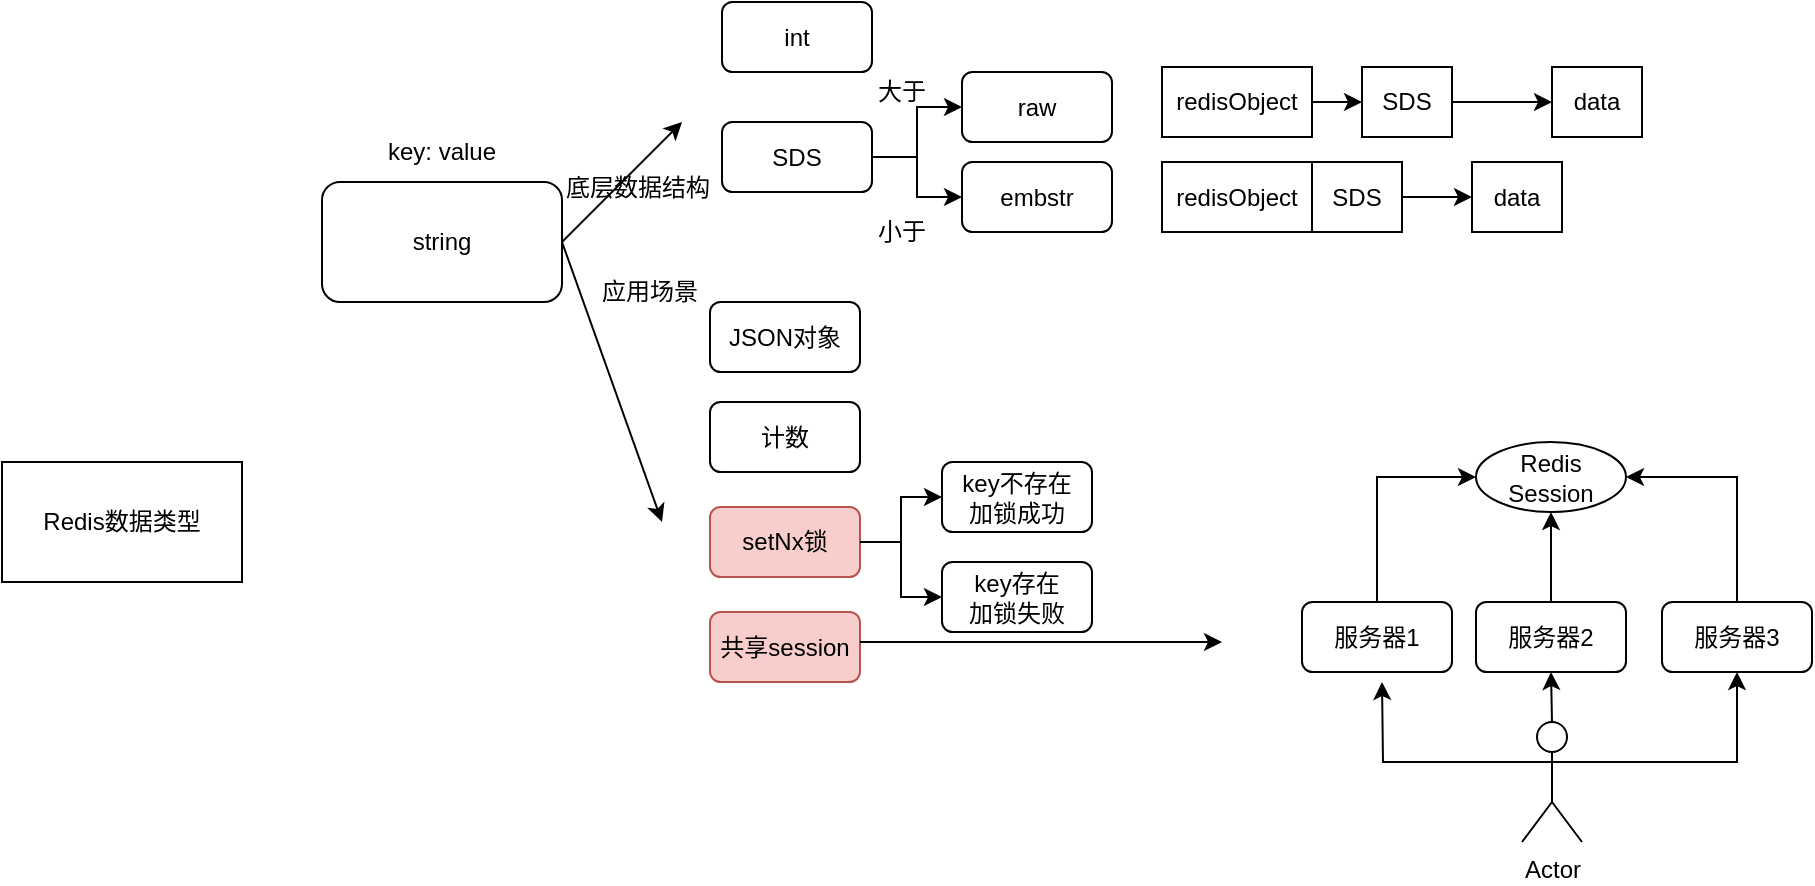 <mxfile version="23.1.5" type="github">
  <diagram name="第 1 页" id="HRI6HFqbembIRXhMBwum">
    <mxGraphModel dx="1026" dy="557" grid="1" gridSize="10" guides="1" tooltips="1" connect="1" arrows="1" fold="1" page="1" pageScale="1" pageWidth="827" pageHeight="1169" math="0" shadow="0">
      <root>
        <mxCell id="0" />
        <mxCell id="1" parent="0" />
        <mxCell id="NOwIhGnmyXpUeejoqsLg-1" value="Redis数据类型" style="rounded=0;whiteSpace=wrap;html=1;" vertex="1" parent="1">
          <mxGeometry x="90" y="240" width="120" height="60" as="geometry" />
        </mxCell>
        <mxCell id="NOwIhGnmyXpUeejoqsLg-2" value="string" style="rounded=1;whiteSpace=wrap;html=1;" vertex="1" parent="1">
          <mxGeometry x="250" y="100" width="120" height="60" as="geometry" />
        </mxCell>
        <mxCell id="NOwIhGnmyXpUeejoqsLg-3" value="key: value" style="text;html=1;align=center;verticalAlign=middle;whiteSpace=wrap;rounded=0;" vertex="1" parent="1">
          <mxGeometry x="280" y="70" width="60" height="30" as="geometry" />
        </mxCell>
        <mxCell id="NOwIhGnmyXpUeejoqsLg-8" value="" style="endArrow=classic;html=1;rounded=0;" edge="1" parent="1">
          <mxGeometry width="50" height="50" relative="1" as="geometry">
            <mxPoint x="370" y="130" as="sourcePoint" />
            <mxPoint x="430" y="70" as="targetPoint" />
          </mxGeometry>
        </mxCell>
        <mxCell id="NOwIhGnmyXpUeejoqsLg-34" value="" style="group" vertex="1" connectable="0" parent="1">
          <mxGeometry x="450" y="10" width="460" height="130" as="geometry" />
        </mxCell>
        <mxCell id="NOwIhGnmyXpUeejoqsLg-6" value="int" style="rounded=1;whiteSpace=wrap;html=1;" vertex="1" parent="NOwIhGnmyXpUeejoqsLg-34">
          <mxGeometry width="75" height="35" as="geometry" />
        </mxCell>
        <mxCell id="NOwIhGnmyXpUeejoqsLg-7" value="SDS" style="rounded=1;whiteSpace=wrap;html=1;" vertex="1" parent="NOwIhGnmyXpUeejoqsLg-34">
          <mxGeometry y="60" width="75" height="35" as="geometry" />
        </mxCell>
        <mxCell id="NOwIhGnmyXpUeejoqsLg-9" value="raw" style="rounded=1;whiteSpace=wrap;html=1;" vertex="1" parent="NOwIhGnmyXpUeejoqsLg-34">
          <mxGeometry x="120" y="35" width="75" height="35" as="geometry" />
        </mxCell>
        <mxCell id="NOwIhGnmyXpUeejoqsLg-15" style="edgeStyle=orthogonalEdgeStyle;rounded=0;orthogonalLoop=1;jettySize=auto;html=1;exitX=1;exitY=0.5;exitDx=0;exitDy=0;entryX=0;entryY=0.5;entryDx=0;entryDy=0;" edge="1" parent="NOwIhGnmyXpUeejoqsLg-34" source="NOwIhGnmyXpUeejoqsLg-7" target="NOwIhGnmyXpUeejoqsLg-9">
          <mxGeometry relative="1" as="geometry" />
        </mxCell>
        <mxCell id="NOwIhGnmyXpUeejoqsLg-10" value="embstr" style="rounded=1;whiteSpace=wrap;html=1;" vertex="1" parent="NOwIhGnmyXpUeejoqsLg-34">
          <mxGeometry x="120" y="80" width="75" height="35" as="geometry" />
        </mxCell>
        <mxCell id="NOwIhGnmyXpUeejoqsLg-16" style="edgeStyle=orthogonalEdgeStyle;rounded=0;orthogonalLoop=1;jettySize=auto;html=1;exitX=1;exitY=0.5;exitDx=0;exitDy=0;entryX=0;entryY=0.5;entryDx=0;entryDy=0;" edge="1" parent="NOwIhGnmyXpUeejoqsLg-34" source="NOwIhGnmyXpUeejoqsLg-7" target="NOwIhGnmyXpUeejoqsLg-10">
          <mxGeometry relative="1" as="geometry" />
        </mxCell>
        <mxCell id="NOwIhGnmyXpUeejoqsLg-19" value="" style="group" vertex="1" connectable="0" parent="NOwIhGnmyXpUeejoqsLg-34">
          <mxGeometry x="220" y="80" width="120" height="35" as="geometry" />
        </mxCell>
        <mxCell id="NOwIhGnmyXpUeejoqsLg-17" value="redisObject" style="rounded=0;whiteSpace=wrap;html=1;" vertex="1" parent="NOwIhGnmyXpUeejoqsLg-19">
          <mxGeometry width="75" height="35" as="geometry" />
        </mxCell>
        <mxCell id="NOwIhGnmyXpUeejoqsLg-18" value="SDS" style="rounded=0;whiteSpace=wrap;html=1;" vertex="1" parent="NOwIhGnmyXpUeejoqsLg-19">
          <mxGeometry x="75" width="45" height="35" as="geometry" />
        </mxCell>
        <mxCell id="NOwIhGnmyXpUeejoqsLg-20" value="" style="group" vertex="1" connectable="0" parent="NOwIhGnmyXpUeejoqsLg-34">
          <mxGeometry x="300" y="80" width="120" height="35" as="geometry" />
        </mxCell>
        <mxCell id="NOwIhGnmyXpUeejoqsLg-22" value="data" style="rounded=0;whiteSpace=wrap;html=1;" vertex="1" parent="NOwIhGnmyXpUeejoqsLg-20">
          <mxGeometry x="75" width="45" height="35" as="geometry" />
        </mxCell>
        <mxCell id="NOwIhGnmyXpUeejoqsLg-23" style="edgeStyle=orthogonalEdgeStyle;rounded=0;orthogonalLoop=1;jettySize=auto;html=1;exitX=1;exitY=0.5;exitDx=0;exitDy=0;entryX=0;entryY=0.5;entryDx=0;entryDy=0;" edge="1" parent="NOwIhGnmyXpUeejoqsLg-34" source="NOwIhGnmyXpUeejoqsLg-18" target="NOwIhGnmyXpUeejoqsLg-22">
          <mxGeometry relative="1" as="geometry" />
        </mxCell>
        <mxCell id="NOwIhGnmyXpUeejoqsLg-24" value="SDS" style="rounded=0;whiteSpace=wrap;html=1;" vertex="1" parent="NOwIhGnmyXpUeejoqsLg-34">
          <mxGeometry x="320" y="32.5" width="45" height="35" as="geometry" />
        </mxCell>
        <mxCell id="NOwIhGnmyXpUeejoqsLg-25" value="" style="group" vertex="1" connectable="0" parent="NOwIhGnmyXpUeejoqsLg-34">
          <mxGeometry x="340" y="32.5" width="120" height="35" as="geometry" />
        </mxCell>
        <mxCell id="NOwIhGnmyXpUeejoqsLg-26" value="data" style="rounded=0;whiteSpace=wrap;html=1;" vertex="1" parent="NOwIhGnmyXpUeejoqsLg-25">
          <mxGeometry x="75" width="45" height="35" as="geometry" />
        </mxCell>
        <mxCell id="NOwIhGnmyXpUeejoqsLg-27" style="edgeStyle=orthogonalEdgeStyle;rounded=0;orthogonalLoop=1;jettySize=auto;html=1;exitX=1;exitY=0.5;exitDx=0;exitDy=0;entryX=0;entryY=0.5;entryDx=0;entryDy=0;" edge="1" parent="NOwIhGnmyXpUeejoqsLg-34" source="NOwIhGnmyXpUeejoqsLg-24" target="NOwIhGnmyXpUeejoqsLg-26">
          <mxGeometry relative="1" as="geometry" />
        </mxCell>
        <mxCell id="NOwIhGnmyXpUeejoqsLg-31" style="edgeStyle=orthogonalEdgeStyle;rounded=0;orthogonalLoop=1;jettySize=auto;html=1;exitX=1;exitY=0.5;exitDx=0;exitDy=0;" edge="1" parent="NOwIhGnmyXpUeejoqsLg-34" source="NOwIhGnmyXpUeejoqsLg-29" target="NOwIhGnmyXpUeejoqsLg-24">
          <mxGeometry relative="1" as="geometry" />
        </mxCell>
        <mxCell id="NOwIhGnmyXpUeejoqsLg-29" value="redisObject" style="rounded=0;whiteSpace=wrap;html=1;" vertex="1" parent="NOwIhGnmyXpUeejoqsLg-34">
          <mxGeometry x="220" y="32.5" width="75" height="35" as="geometry" />
        </mxCell>
        <mxCell id="NOwIhGnmyXpUeejoqsLg-36" value="小于" style="text;html=1;align=center;verticalAlign=middle;whiteSpace=wrap;rounded=0;" vertex="1" parent="NOwIhGnmyXpUeejoqsLg-34">
          <mxGeometry x="60" y="100" width="60" height="30" as="geometry" />
        </mxCell>
        <mxCell id="NOwIhGnmyXpUeejoqsLg-37" style="edgeStyle=orthogonalEdgeStyle;rounded=0;orthogonalLoop=1;jettySize=auto;html=1;exitX=0.5;exitY=1;exitDx=0;exitDy=0;" edge="1" parent="NOwIhGnmyXpUeejoqsLg-34" source="NOwIhGnmyXpUeejoqsLg-36" target="NOwIhGnmyXpUeejoqsLg-36">
          <mxGeometry relative="1" as="geometry" />
        </mxCell>
        <mxCell id="NOwIhGnmyXpUeejoqsLg-38" value="大于" style="text;html=1;align=center;verticalAlign=middle;whiteSpace=wrap;rounded=0;" vertex="1" parent="NOwIhGnmyXpUeejoqsLg-34">
          <mxGeometry x="60" y="30" width="60" height="30" as="geometry" />
        </mxCell>
        <mxCell id="NOwIhGnmyXpUeejoqsLg-35" value="底层数据结构" style="text;html=1;align=center;verticalAlign=middle;whiteSpace=wrap;rounded=0;" vertex="1" parent="1">
          <mxGeometry x="370" y="90" width="76" height="25" as="geometry" />
        </mxCell>
        <mxCell id="NOwIhGnmyXpUeejoqsLg-39" value="" style="endArrow=classic;html=1;rounded=0;" edge="1" parent="1">
          <mxGeometry width="50" height="50" relative="1" as="geometry">
            <mxPoint x="370" y="130" as="sourcePoint" />
            <mxPoint x="420" y="270" as="targetPoint" />
          </mxGeometry>
        </mxCell>
        <mxCell id="NOwIhGnmyXpUeejoqsLg-40" value="应用场景" style="text;html=1;align=center;verticalAlign=middle;whiteSpace=wrap;rounded=0;" vertex="1" parent="1">
          <mxGeometry x="384" y="140" width="60" height="30" as="geometry" />
        </mxCell>
        <mxCell id="NOwIhGnmyXpUeejoqsLg-41" value="JSON对象" style="rounded=1;whiteSpace=wrap;html=1;" vertex="1" parent="1">
          <mxGeometry x="444" y="160" width="75" height="35" as="geometry" />
        </mxCell>
        <mxCell id="NOwIhGnmyXpUeejoqsLg-42" value="计数" style="rounded=1;whiteSpace=wrap;html=1;" vertex="1" parent="1">
          <mxGeometry x="444" y="210" width="75" height="35" as="geometry" />
        </mxCell>
        <mxCell id="NOwIhGnmyXpUeejoqsLg-48" value="共享session" style="rounded=1;whiteSpace=wrap;html=1;fillColor=#f8cecc;strokeColor=#b85450;" vertex="1" parent="1">
          <mxGeometry x="444" y="315" width="75" height="35" as="geometry" />
        </mxCell>
        <mxCell id="NOwIhGnmyXpUeejoqsLg-49" value="" style="group" vertex="1" connectable="0" parent="1">
          <mxGeometry x="444" y="240" width="191" height="85" as="geometry" />
        </mxCell>
        <mxCell id="NOwIhGnmyXpUeejoqsLg-43" value="setNx锁" style="rounded=1;whiteSpace=wrap;html=1;fillColor=#f8cecc;strokeColor=#b85450;" vertex="1" parent="NOwIhGnmyXpUeejoqsLg-49">
          <mxGeometry y="22.5" width="75" height="35" as="geometry" />
        </mxCell>
        <mxCell id="NOwIhGnmyXpUeejoqsLg-44" value="key不存在&lt;br&gt;加锁成功" style="rounded=1;whiteSpace=wrap;html=1;" vertex="1" parent="NOwIhGnmyXpUeejoqsLg-49">
          <mxGeometry x="116" width="75" height="35" as="geometry" />
        </mxCell>
        <mxCell id="NOwIhGnmyXpUeejoqsLg-46" style="edgeStyle=orthogonalEdgeStyle;rounded=0;orthogonalLoop=1;jettySize=auto;html=1;exitX=1;exitY=0.5;exitDx=0;exitDy=0;entryX=0;entryY=0.5;entryDx=0;entryDy=0;" edge="1" parent="NOwIhGnmyXpUeejoqsLg-49" source="NOwIhGnmyXpUeejoqsLg-43" target="NOwIhGnmyXpUeejoqsLg-44">
          <mxGeometry relative="1" as="geometry" />
        </mxCell>
        <mxCell id="NOwIhGnmyXpUeejoqsLg-45" value="key存在&lt;br&gt;加锁失败" style="rounded=1;whiteSpace=wrap;html=1;" vertex="1" parent="NOwIhGnmyXpUeejoqsLg-49">
          <mxGeometry x="116" y="50" width="75" height="35" as="geometry" />
        </mxCell>
        <mxCell id="NOwIhGnmyXpUeejoqsLg-47" style="edgeStyle=orthogonalEdgeStyle;rounded=0;orthogonalLoop=1;jettySize=auto;html=1;exitX=1;exitY=0.5;exitDx=0;exitDy=0;entryX=0;entryY=0.5;entryDx=0;entryDy=0;" edge="1" parent="NOwIhGnmyXpUeejoqsLg-49" source="NOwIhGnmyXpUeejoqsLg-43" target="NOwIhGnmyXpUeejoqsLg-45">
          <mxGeometry relative="1" as="geometry" />
        </mxCell>
        <mxCell id="NOwIhGnmyXpUeejoqsLg-52" value="" style="endArrow=classic;html=1;rounded=0;" edge="1" parent="1">
          <mxGeometry width="50" height="50" relative="1" as="geometry">
            <mxPoint x="519" y="330" as="sourcePoint" />
            <mxPoint x="700" y="330" as="targetPoint" />
          </mxGeometry>
        </mxCell>
        <mxCell id="NOwIhGnmyXpUeejoqsLg-63" style="edgeStyle=orthogonalEdgeStyle;rounded=0;orthogonalLoop=1;jettySize=auto;html=1;exitX=0;exitY=0.333;exitDx=0;exitDy=0;exitPerimeter=0;" edge="1" parent="1" source="NOwIhGnmyXpUeejoqsLg-53">
          <mxGeometry relative="1" as="geometry">
            <mxPoint x="780" y="350" as="targetPoint" />
          </mxGeometry>
        </mxCell>
        <mxCell id="NOwIhGnmyXpUeejoqsLg-64" style="edgeStyle=orthogonalEdgeStyle;rounded=0;orthogonalLoop=1;jettySize=auto;html=1;exitX=0.5;exitY=0;exitDx=0;exitDy=0;exitPerimeter=0;entryX=0.5;entryY=1;entryDx=0;entryDy=0;" edge="1" parent="1" source="NOwIhGnmyXpUeejoqsLg-53" target="NOwIhGnmyXpUeejoqsLg-59">
          <mxGeometry relative="1" as="geometry" />
        </mxCell>
        <mxCell id="NOwIhGnmyXpUeejoqsLg-65" style="edgeStyle=orthogonalEdgeStyle;rounded=0;orthogonalLoop=1;jettySize=auto;html=1;exitX=1;exitY=0.333;exitDx=0;exitDy=0;exitPerimeter=0;entryX=0.5;entryY=1;entryDx=0;entryDy=0;" edge="1" parent="1" source="NOwIhGnmyXpUeejoqsLg-53" target="NOwIhGnmyXpUeejoqsLg-60">
          <mxGeometry relative="1" as="geometry" />
        </mxCell>
        <mxCell id="NOwIhGnmyXpUeejoqsLg-53" value="Actor" style="shape=umlActor;verticalLabelPosition=bottom;verticalAlign=top;html=1;outlineConnect=0;" vertex="1" parent="1">
          <mxGeometry x="850" y="370" width="30" height="60" as="geometry" />
        </mxCell>
        <mxCell id="NOwIhGnmyXpUeejoqsLg-67" style="edgeStyle=orthogonalEdgeStyle;rounded=0;orthogonalLoop=1;jettySize=auto;html=1;exitX=0.5;exitY=0;exitDx=0;exitDy=0;entryX=0;entryY=0.5;entryDx=0;entryDy=0;" edge="1" parent="1" source="NOwIhGnmyXpUeejoqsLg-58" target="NOwIhGnmyXpUeejoqsLg-66">
          <mxGeometry relative="1" as="geometry" />
        </mxCell>
        <mxCell id="NOwIhGnmyXpUeejoqsLg-58" value="服务器1" style="rounded=1;whiteSpace=wrap;html=1;" vertex="1" parent="1">
          <mxGeometry x="740" y="310" width="75" height="35" as="geometry" />
        </mxCell>
        <mxCell id="NOwIhGnmyXpUeejoqsLg-68" style="edgeStyle=orthogonalEdgeStyle;rounded=0;orthogonalLoop=1;jettySize=auto;html=1;exitX=0.5;exitY=0;exitDx=0;exitDy=0;entryX=0.5;entryY=1;entryDx=0;entryDy=0;" edge="1" parent="1" source="NOwIhGnmyXpUeejoqsLg-59" target="NOwIhGnmyXpUeejoqsLg-66">
          <mxGeometry relative="1" as="geometry" />
        </mxCell>
        <mxCell id="NOwIhGnmyXpUeejoqsLg-59" value="服务器2" style="rounded=1;whiteSpace=wrap;html=1;" vertex="1" parent="1">
          <mxGeometry x="827" y="310" width="75" height="35" as="geometry" />
        </mxCell>
        <mxCell id="NOwIhGnmyXpUeejoqsLg-69" style="edgeStyle=orthogonalEdgeStyle;rounded=0;orthogonalLoop=1;jettySize=auto;html=1;exitX=0.5;exitY=0;exitDx=0;exitDy=0;entryX=1;entryY=0.5;entryDx=0;entryDy=0;" edge="1" parent="1" source="NOwIhGnmyXpUeejoqsLg-60" target="NOwIhGnmyXpUeejoqsLg-66">
          <mxGeometry relative="1" as="geometry" />
        </mxCell>
        <mxCell id="NOwIhGnmyXpUeejoqsLg-60" value="服务器3" style="rounded=1;whiteSpace=wrap;html=1;" vertex="1" parent="1">
          <mxGeometry x="920" y="310" width="75" height="35" as="geometry" />
        </mxCell>
        <mxCell id="NOwIhGnmyXpUeejoqsLg-66" value="Redis Session" style="ellipse;whiteSpace=wrap;html=1;" vertex="1" parent="1">
          <mxGeometry x="827" y="230" width="75" height="35" as="geometry" />
        </mxCell>
      </root>
    </mxGraphModel>
  </diagram>
</mxfile>
